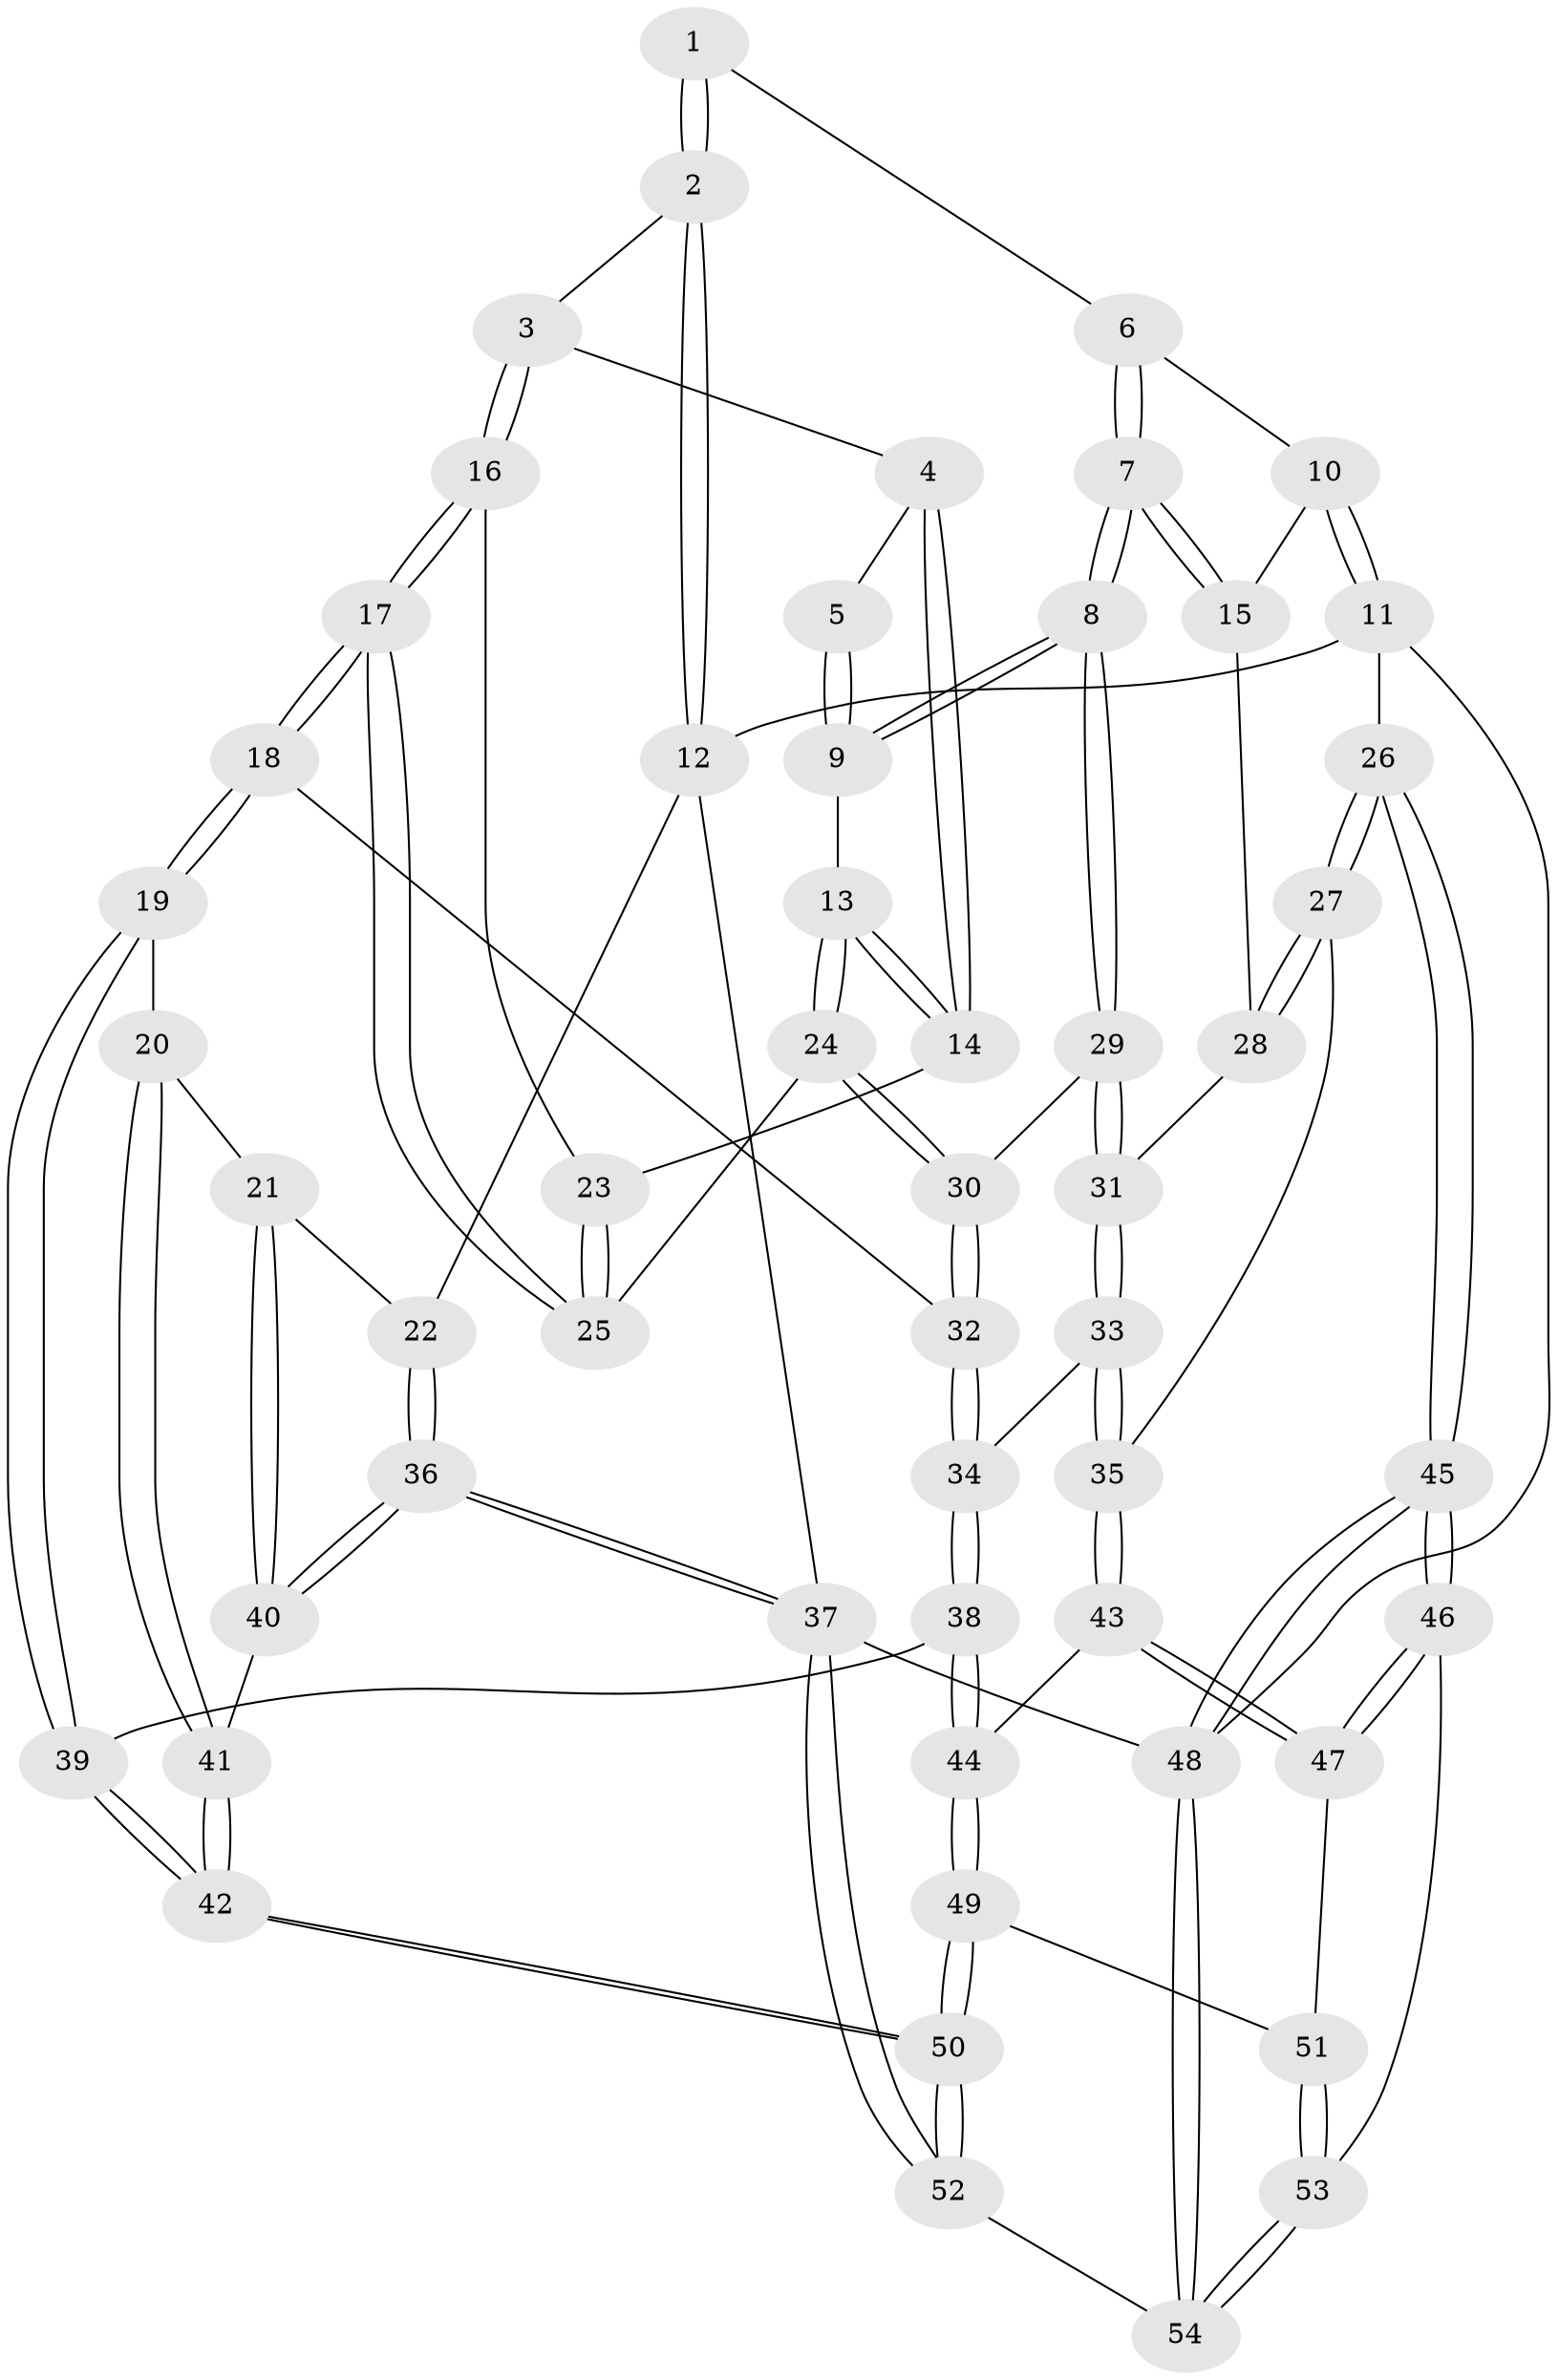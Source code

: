 // coarse degree distribution, {5: 0.3125, 4: 0.25, 2: 0.0625, 3: 0.3125, 6: 0.0625}
// Generated by graph-tools (version 1.1) at 2025/21/03/04/25 18:21:30]
// undirected, 54 vertices, 132 edges
graph export_dot {
graph [start="1"]
  node [color=gray90,style=filled];
  1 [pos="+0.7632245649851966+0"];
  2 [pos="+0.16323515423994214+0"];
  3 [pos="+0.33164673164233666+0.09347195172189003"];
  4 [pos="+0.5386353569466636+0.13466913044008139"];
  5 [pos="+0.6416149339822339+0.019512918229060643"];
  6 [pos="+0.7848632692391323+0"];
  7 [pos="+0.7319590947336746+0.27524465246149754"];
  8 [pos="+0.7123632011107008+0.31036225345494367"];
  9 [pos="+0.6043321200777282+0.26299391008976514"];
  10 [pos="+0.9504695762905637+0"];
  11 [pos="+1+0"];
  12 [pos="+0+0"];
  13 [pos="+0.5757244983044983+0.25730265336791464"];
  14 [pos="+0.5446407595405908+0.20872117848046517"];
  15 [pos="+0.9163434511444601+0.23276993441342855"];
  16 [pos="+0.34605486648034+0.1589432892747841"];
  17 [pos="+0.345247449650244+0.341247761991991"];
  18 [pos="+0.29695945171913024+0.41129295393862186"];
  19 [pos="+0.2778454584592879+0.4258054289591723"];
  20 [pos="+0.16808292859962368+0.42532152878354973"];
  21 [pos="+0.1639348266497008+0.4232369677951475"];
  22 [pos="+0+0.19437611584100078"];
  23 [pos="+0.4871050541752791+0.20556413716812186"];
  24 [pos="+0.47587786178798475+0.326263919145501"];
  25 [pos="+0.4284001709562321+0.329202428218198"];
  26 [pos="+1+0.43152208381815177"];
  27 [pos="+1+0.4304992640682358"];
  28 [pos="+0.9745425279397864+0.3090450044119022"];
  29 [pos="+0.7137011538273678+0.317954958136294"];
  30 [pos="+0.5400607326874793+0.39844183496337854"];
  31 [pos="+0.7195222644872924+0.3322335370875845"];
  32 [pos="+0.5404514670553175+0.4939403886698233"];
  33 [pos="+0.7351070967830124+0.3924125167842728"];
  34 [pos="+0.5683949150146819+0.5265725129735821"];
  35 [pos="+0.8647760520704928+0.5199699475835281"];
  36 [pos="+0+0.757720745721419"];
  37 [pos="+0+1"];
  38 [pos="+0.5664606172882614+0.6758061109978706"];
  39 [pos="+0.3703721422731742+0.6535326825296255"];
  40 [pos="+0+0.7121651194988173"];
  41 [pos="+0.12169888559208748+0.6758294111239755"];
  42 [pos="+0.2487151029591688+0.7938257443307728"];
  43 [pos="+0.8448905579191833+0.5694032344727484"];
  44 [pos="+0.5861268390668507+0.6953898142625169"];
  45 [pos="+1+1"];
  46 [pos="+1+0.930343614087149"];
  47 [pos="+0.9323381099459804+0.8508960541286263"];
  48 [pos="+1+1"];
  49 [pos="+0.6017795477288562+0.7696833557476589"];
  50 [pos="+0.2418570080096095+0.9955777178454652"];
  51 [pos="+0.6448875190260244+0.8282727515798057"];
  52 [pos="+0.1797314439038735+1"];
  53 [pos="+0.6211804820014871+0.9973394322240342"];
  54 [pos="+0.5794335418549487+1"];
  1 -- 2;
  1 -- 2;
  1 -- 6;
  2 -- 3;
  2 -- 12;
  2 -- 12;
  3 -- 4;
  3 -- 16;
  3 -- 16;
  4 -- 5;
  4 -- 14;
  4 -- 14;
  5 -- 9;
  5 -- 9;
  6 -- 7;
  6 -- 7;
  6 -- 10;
  7 -- 8;
  7 -- 8;
  7 -- 15;
  7 -- 15;
  8 -- 9;
  8 -- 9;
  8 -- 29;
  8 -- 29;
  9 -- 13;
  10 -- 11;
  10 -- 11;
  10 -- 15;
  11 -- 12;
  11 -- 26;
  11 -- 48;
  12 -- 22;
  12 -- 37;
  13 -- 14;
  13 -- 14;
  13 -- 24;
  13 -- 24;
  14 -- 23;
  15 -- 28;
  16 -- 17;
  16 -- 17;
  16 -- 23;
  17 -- 18;
  17 -- 18;
  17 -- 25;
  17 -- 25;
  18 -- 19;
  18 -- 19;
  18 -- 32;
  19 -- 20;
  19 -- 39;
  19 -- 39;
  20 -- 21;
  20 -- 41;
  20 -- 41;
  21 -- 22;
  21 -- 40;
  21 -- 40;
  22 -- 36;
  22 -- 36;
  23 -- 25;
  23 -- 25;
  24 -- 25;
  24 -- 30;
  24 -- 30;
  26 -- 27;
  26 -- 27;
  26 -- 45;
  26 -- 45;
  27 -- 28;
  27 -- 28;
  27 -- 35;
  28 -- 31;
  29 -- 30;
  29 -- 31;
  29 -- 31;
  30 -- 32;
  30 -- 32;
  31 -- 33;
  31 -- 33;
  32 -- 34;
  32 -- 34;
  33 -- 34;
  33 -- 35;
  33 -- 35;
  34 -- 38;
  34 -- 38;
  35 -- 43;
  35 -- 43;
  36 -- 37;
  36 -- 37;
  36 -- 40;
  36 -- 40;
  37 -- 52;
  37 -- 52;
  37 -- 48;
  38 -- 39;
  38 -- 44;
  38 -- 44;
  39 -- 42;
  39 -- 42;
  40 -- 41;
  41 -- 42;
  41 -- 42;
  42 -- 50;
  42 -- 50;
  43 -- 44;
  43 -- 47;
  43 -- 47;
  44 -- 49;
  44 -- 49;
  45 -- 46;
  45 -- 46;
  45 -- 48;
  45 -- 48;
  46 -- 47;
  46 -- 47;
  46 -- 53;
  47 -- 51;
  48 -- 54;
  48 -- 54;
  49 -- 50;
  49 -- 50;
  49 -- 51;
  50 -- 52;
  50 -- 52;
  51 -- 53;
  51 -- 53;
  52 -- 54;
  53 -- 54;
  53 -- 54;
}
